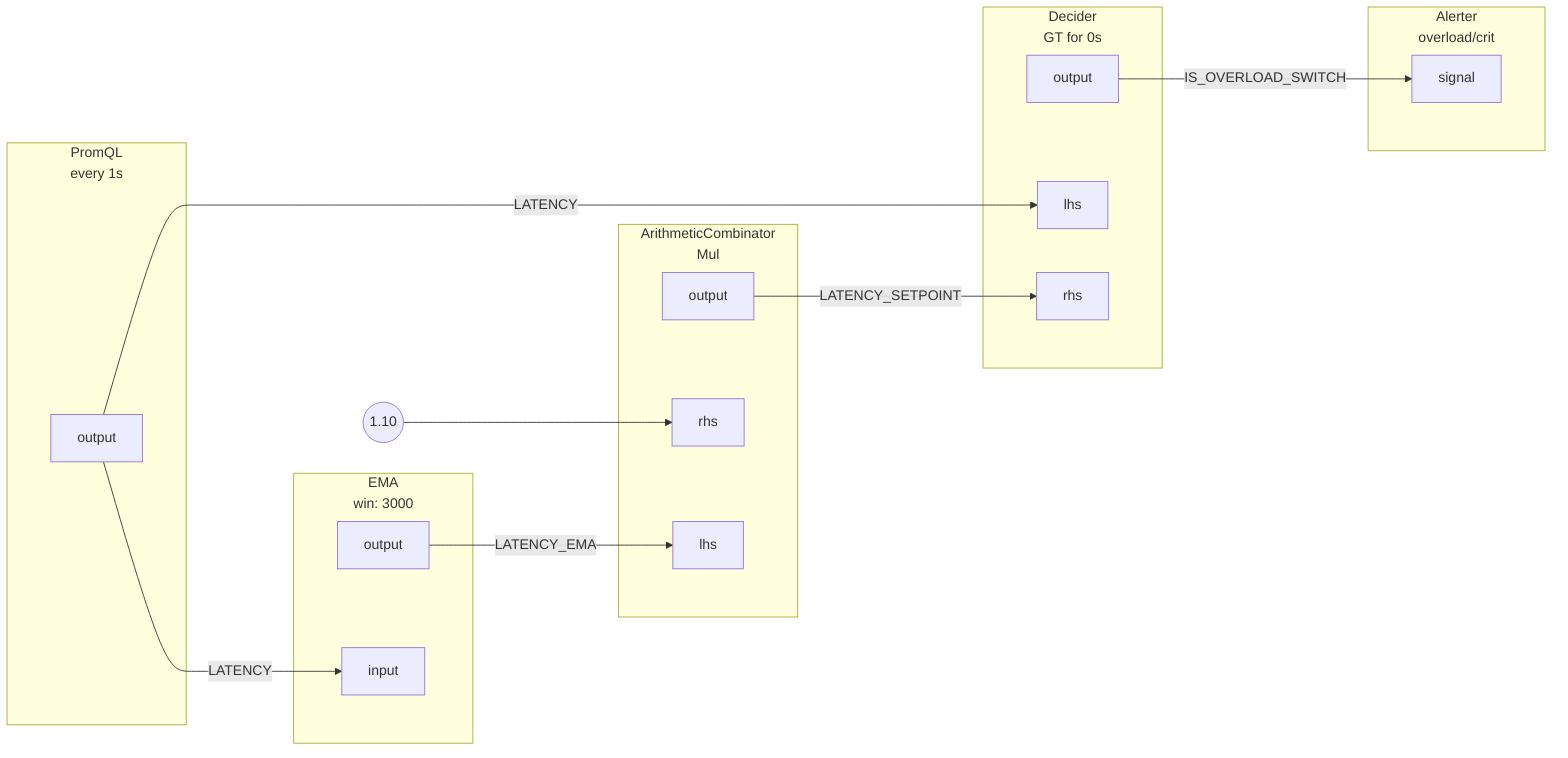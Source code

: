 flowchart LR
subgraph root.0[<center>PromQL<br/>every 1s</center>]
subgraph root.0_outports[ ]
style root.0_outports fill:none,stroke:none
root.0output[output]
end
end
subgraph root.1[<center>EMA<br/>win: 3000</center>]
subgraph root.1_inports[ ]
style root.1_inports fill:none,stroke:none
root.1input[input]
end
subgraph root.1_outports[ ]
style root.1_outports fill:none,stroke:none
root.1output[output]
end
end
FakeConstant0((1.10))
FakeConstant0 --> root.2rhs
subgraph root.2[<center>ArithmeticCombinator<br/>Mul</center>]
subgraph root.2_inports[ ]
style root.2_inports fill:none,stroke:none
root.2lhs[lhs]
root.2rhs[rhs]
end
subgraph root.2_outports[ ]
style root.2_outports fill:none,stroke:none
root.2output[output]
end
end
subgraph root.3[<center>Decider<br/>GT for 0s</center>]
subgraph root.3_inports[ ]
style root.3_inports fill:none,stroke:none
root.3lhs[lhs]
root.3rhs[rhs]
end
subgraph root.3_outports[ ]
style root.3_outports fill:none,stroke:none
root.3output[output]
end
end
subgraph root.4[<center>Alerter<br/>overload/crit</center>]
subgraph root.4_inports[ ]
style root.4_inports fill:none,stroke:none
root.4signal[signal]
end
end
root.3output --> |IS_OVERLOAD_SWITCH| root.4signal
root.0output --> |LATENCY| root.1input
root.0output --> |LATENCY| root.3lhs
root.1output --> |LATENCY_EMA| root.2lhs
root.2output --> |LATENCY_SETPOINT| root.3rhs